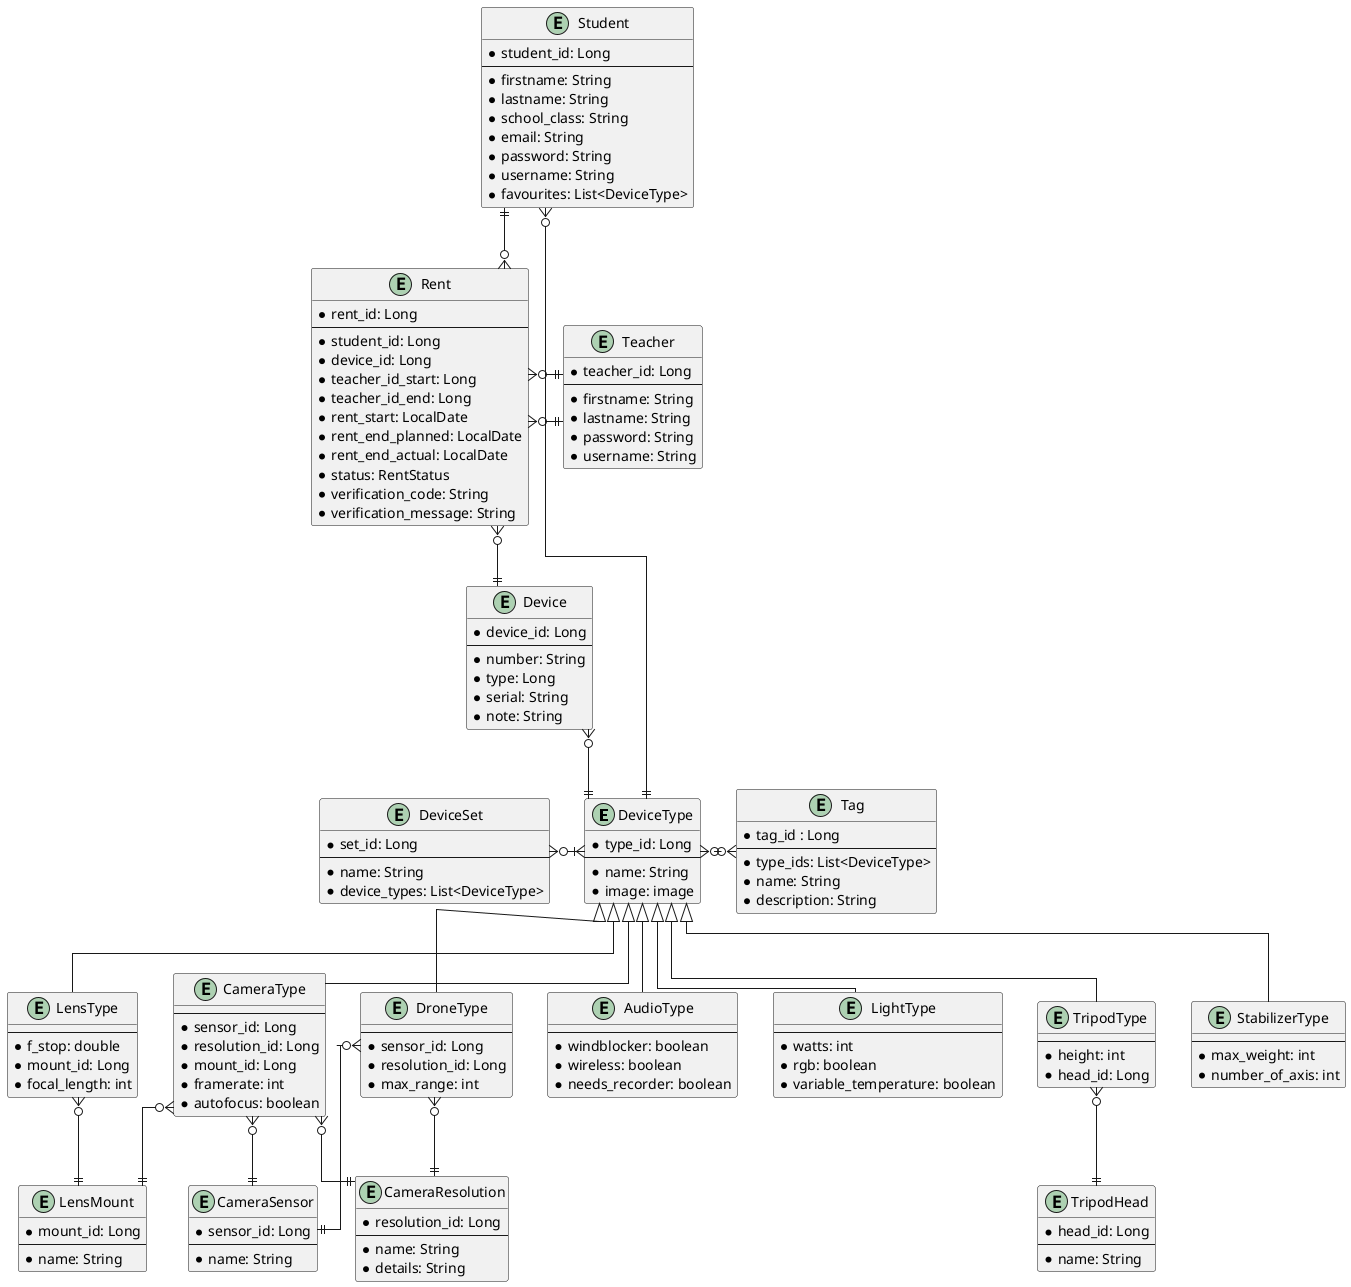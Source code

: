 @startuml
   skinparam linetype ortho

   entity DeviceType {
        * type_id: Long
        --
        * name: String
        * image: image
    }

    entity CameraType {
        --
        * sensor_id: Long
        * resolution_id: Long
        * mount_id: Long
        * framerate: int
        * autofocus: boolean
    }

    entity DroneType {
        --
        * sensor_id: Long
        * resolution_id: Long
        * max_range: int
    }

    entity LensType {
        --
        * f_stop: double
        * mount_id: Long
        * focal_length: int
    }

    entity AudioType {
        --
        * windblocker: boolean
        * wireless: boolean
        * needs_recorder: boolean
    }

    entity LightType {
        --
        * watts: int
        * rgb: boolean
        * variable_temperature: boolean
    }

    entity TripodType {
        --
        * height: int
        * head_id: Long
    }

    entity StabilizerType {
        --
        * max_weight: int
        * number_of_axis: int
    }

    DeviceType <|-down- CameraType
    DeviceType <|-down- AudioType
    DeviceType <|-down- LightType
    DeviceType <|-down- TripodType
    DeviceType <|-down- StabilizerType
    DeviceType <|-down- DroneType
    DeviceType <|-down- LensType

    entity TripodHead {
        * head_id: Long
        --
        * name: String
    }

    entity LensMount {
        * mount_id: Long
        --
        * name: String
    }

    entity CameraSensor {
        * sensor_id: Long
        --
        * name: String
    }

    entity CameraResolution {
        * resolution_id: Long
        --
        * name: String
        * details: String
    }

    TripodType }o--|| TripodHead
    LensType }o--|| LensMount
    CameraType }o--|| LensMount
    CameraType }o--|| CameraSensor
    DroneType }o--|| CameraSensor
    DroneType }o--|| CameraResolution
    CameraType }o--|| CameraResolution

    entity Device {
        * device_id: Long
        --
        * number: String
        * type: Long
        * serial: String
        * note: String
    }

    entity Rent{
        * rent_id: Long
        --
        * student_id: Long
        * device_id: Long
        * teacher_id_start: Long
        * teacher_id_end: Long
        * rent_start: LocalDate
        * rent_end_planned: LocalDate
        * rent_end_actual: LocalDate
        * status: RentStatus
        * verification_code: String
        * verification_message: String
    }

    entity Tag {
        * tag_id : Long
        --
        * type_ids: List<DeviceType>
        * name: String
        * description: String
    }

    entity Student {
        * student_id: Long
        --
        * firstname: String
        * lastname: String
        * school_class: String
        * email: String
        * password: String
        * username: String
        * favourites: List<DeviceType>
    }

    entity Teacher {
        * teacher_id: Long
        --
        * firstname: String
        * lastname: String
        * password: String
        * username: String
    }

     entity DeviceSet {
        * set_id: Long
        --
        * name: String
        * device_types: List<DeviceType>
    }

    Device }o-down-|| DeviceType
    DeviceType }|-left-o{ DeviceSet
    DeviceType }o-right-o{ Tag

    Rent }o--|| Device
    Rent }o-up-|| Student
    Rent }o-right-|| Teacher
    Rent }o-right-|| Teacher

    Student }o--|| DeviceType
@enduml